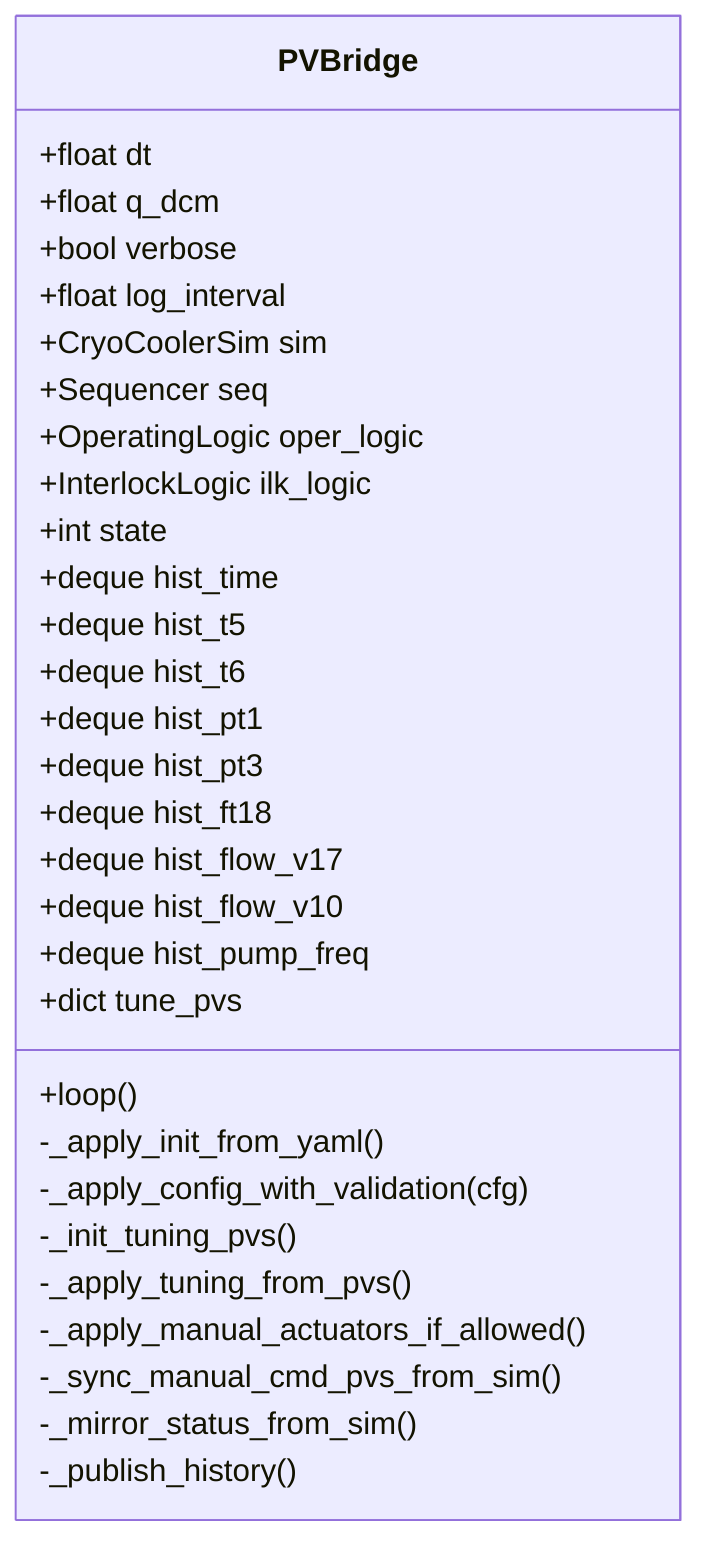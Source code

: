 %% PV Bridge — Class structure (separate file)

classDiagram
    class PVBridge {
      +float dt
      +float q_dcm
      +bool verbose
      +float log_interval
      +CryoCoolerSim sim
      +Sequencer seq
      +OperatingLogic oper_logic
      +InterlockLogic ilk_logic
      +int state
      +deque hist_time
      +deque hist_t5
      +deque hist_t6
      +deque hist_pt1
      +deque hist_pt3
      +deque hist_ft18
      +deque hist_flow_v17
      +deque hist_flow_v10
      +deque hist_pump_freq
      +dict tune_pvs
      +loop()
      -_apply_init_from_yaml()
      -_apply_config_with_validation(cfg)
      -_init_tuning_pvs()
      -_apply_tuning_from_pvs()
      -_apply_manual_actuators_if_allowed()
      -_sync_manual_cmd_pvs_from_sim()
      -_mirror_status_from_sim()
      -_publish_history()
    }

%% See also: data_flow.mmd